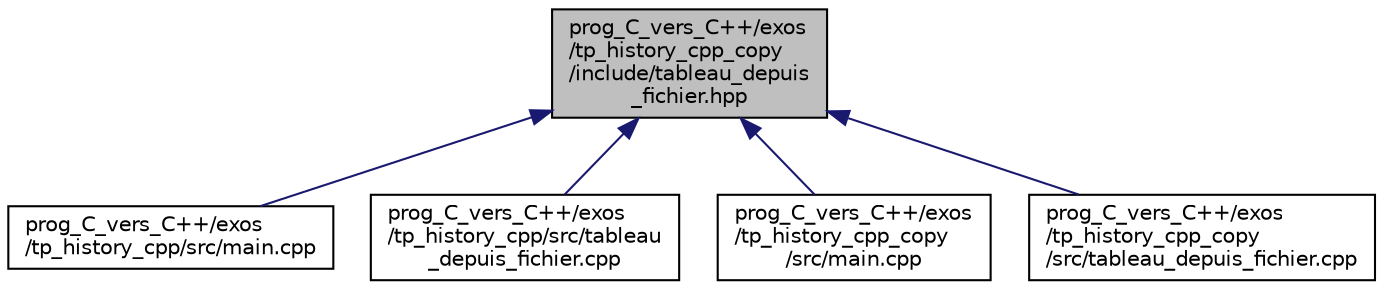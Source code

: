 digraph "prog_C_vers_C++/exos/tp_history_cpp_copy/include/tableau_depuis_fichier.hpp"
{
  edge [fontname="Helvetica",fontsize="10",labelfontname="Helvetica",labelfontsize="10"];
  node [fontname="Helvetica",fontsize="10",shape=record];
  Node1 [label="prog_C_vers_C++/exos\l/tp_history_cpp_copy\l/include/tableau_depuis\l_fichier.hpp",height=0.2,width=0.4,color="black", fillcolor="grey75", style="filled", fontcolor="black"];
  Node1 -> Node2 [dir="back",color="midnightblue",fontsize="10",style="solid",fontname="Helvetica"];
  Node2 [label="prog_C_vers_C++/exos\l/tp_history_cpp/src/main.cpp",height=0.2,width=0.4,color="black", fillcolor="white", style="filled",URL="$exos_2tp__history__cpp_2src_2main_8cpp.html"];
  Node1 -> Node3 [dir="back",color="midnightblue",fontsize="10",style="solid",fontname="Helvetica"];
  Node3 [label="prog_C_vers_C++/exos\l/tp_history_cpp/src/tableau\l_depuis_fichier.cpp",height=0.2,width=0.4,color="black", fillcolor="white", style="filled",URL="$src_2tableau__depuis__fichier_8cpp.html"];
  Node1 -> Node4 [dir="back",color="midnightblue",fontsize="10",style="solid",fontname="Helvetica"];
  Node4 [label="prog_C_vers_C++/exos\l/tp_history_cpp_copy\l/src/main.cpp",height=0.2,width=0.4,color="black", fillcolor="white", style="filled",URL="$exos_2tp__history__cpp__copy_2src_2main_8cpp.html"];
  Node1 -> Node5 [dir="back",color="midnightblue",fontsize="10",style="solid",fontname="Helvetica"];
  Node5 [label="prog_C_vers_C++/exos\l/tp_history_cpp_copy\l/src/tableau_depuis_fichier.cpp",height=0.2,width=0.4,color="black", fillcolor="white", style="filled",URL="$copy_2src_2tableau__depuis__fichier_8cpp.html"];
}
